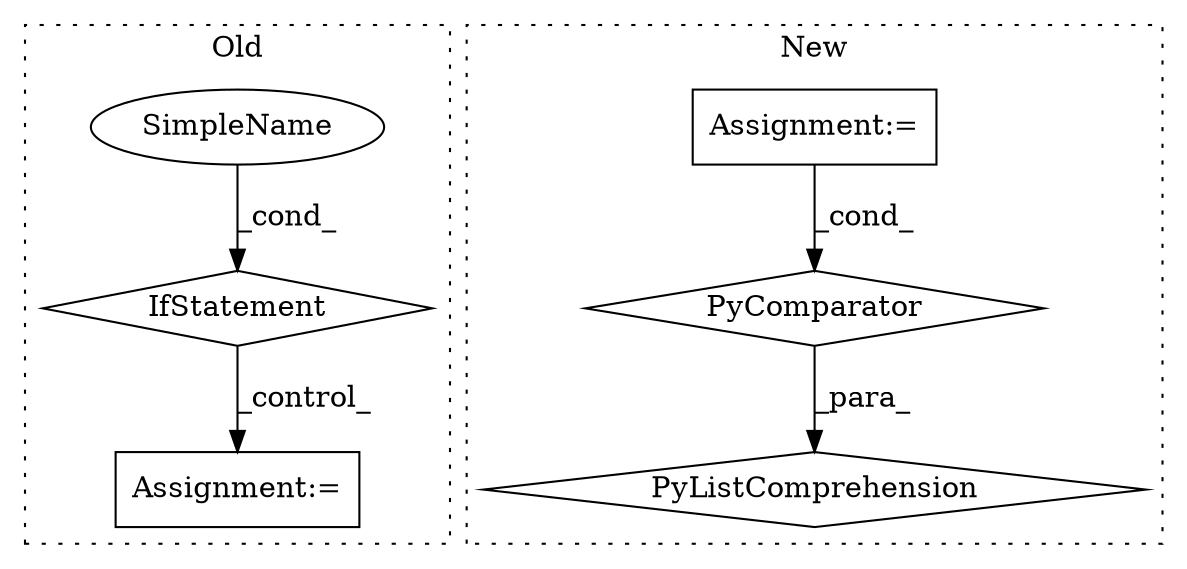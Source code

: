 digraph G {
subgraph cluster0 {
1 [label="IfStatement" a="25" s="6286,6326" l="4,2" shape="diamond"];
5 [label="SimpleName" a="42" s="" l="" shape="ellipse"];
6 [label="Assignment:=" a="7" s="6367" l="1" shape="box"];
label = "Old";
style="dotted";
}
subgraph cluster1 {
2 [label="PyListComprehension" a="109" s="6623" l="150" shape="diamond"];
3 [label="Assignment:=" a="7" s="6390" l="1" shape="box"];
4 [label="PyComparator" a="113" s="6718" l="47" shape="diamond"];
label = "New";
style="dotted";
}
1 -> 6 [label="_control_"];
3 -> 4 [label="_cond_"];
4 -> 2 [label="_para_"];
5 -> 1 [label="_cond_"];
}